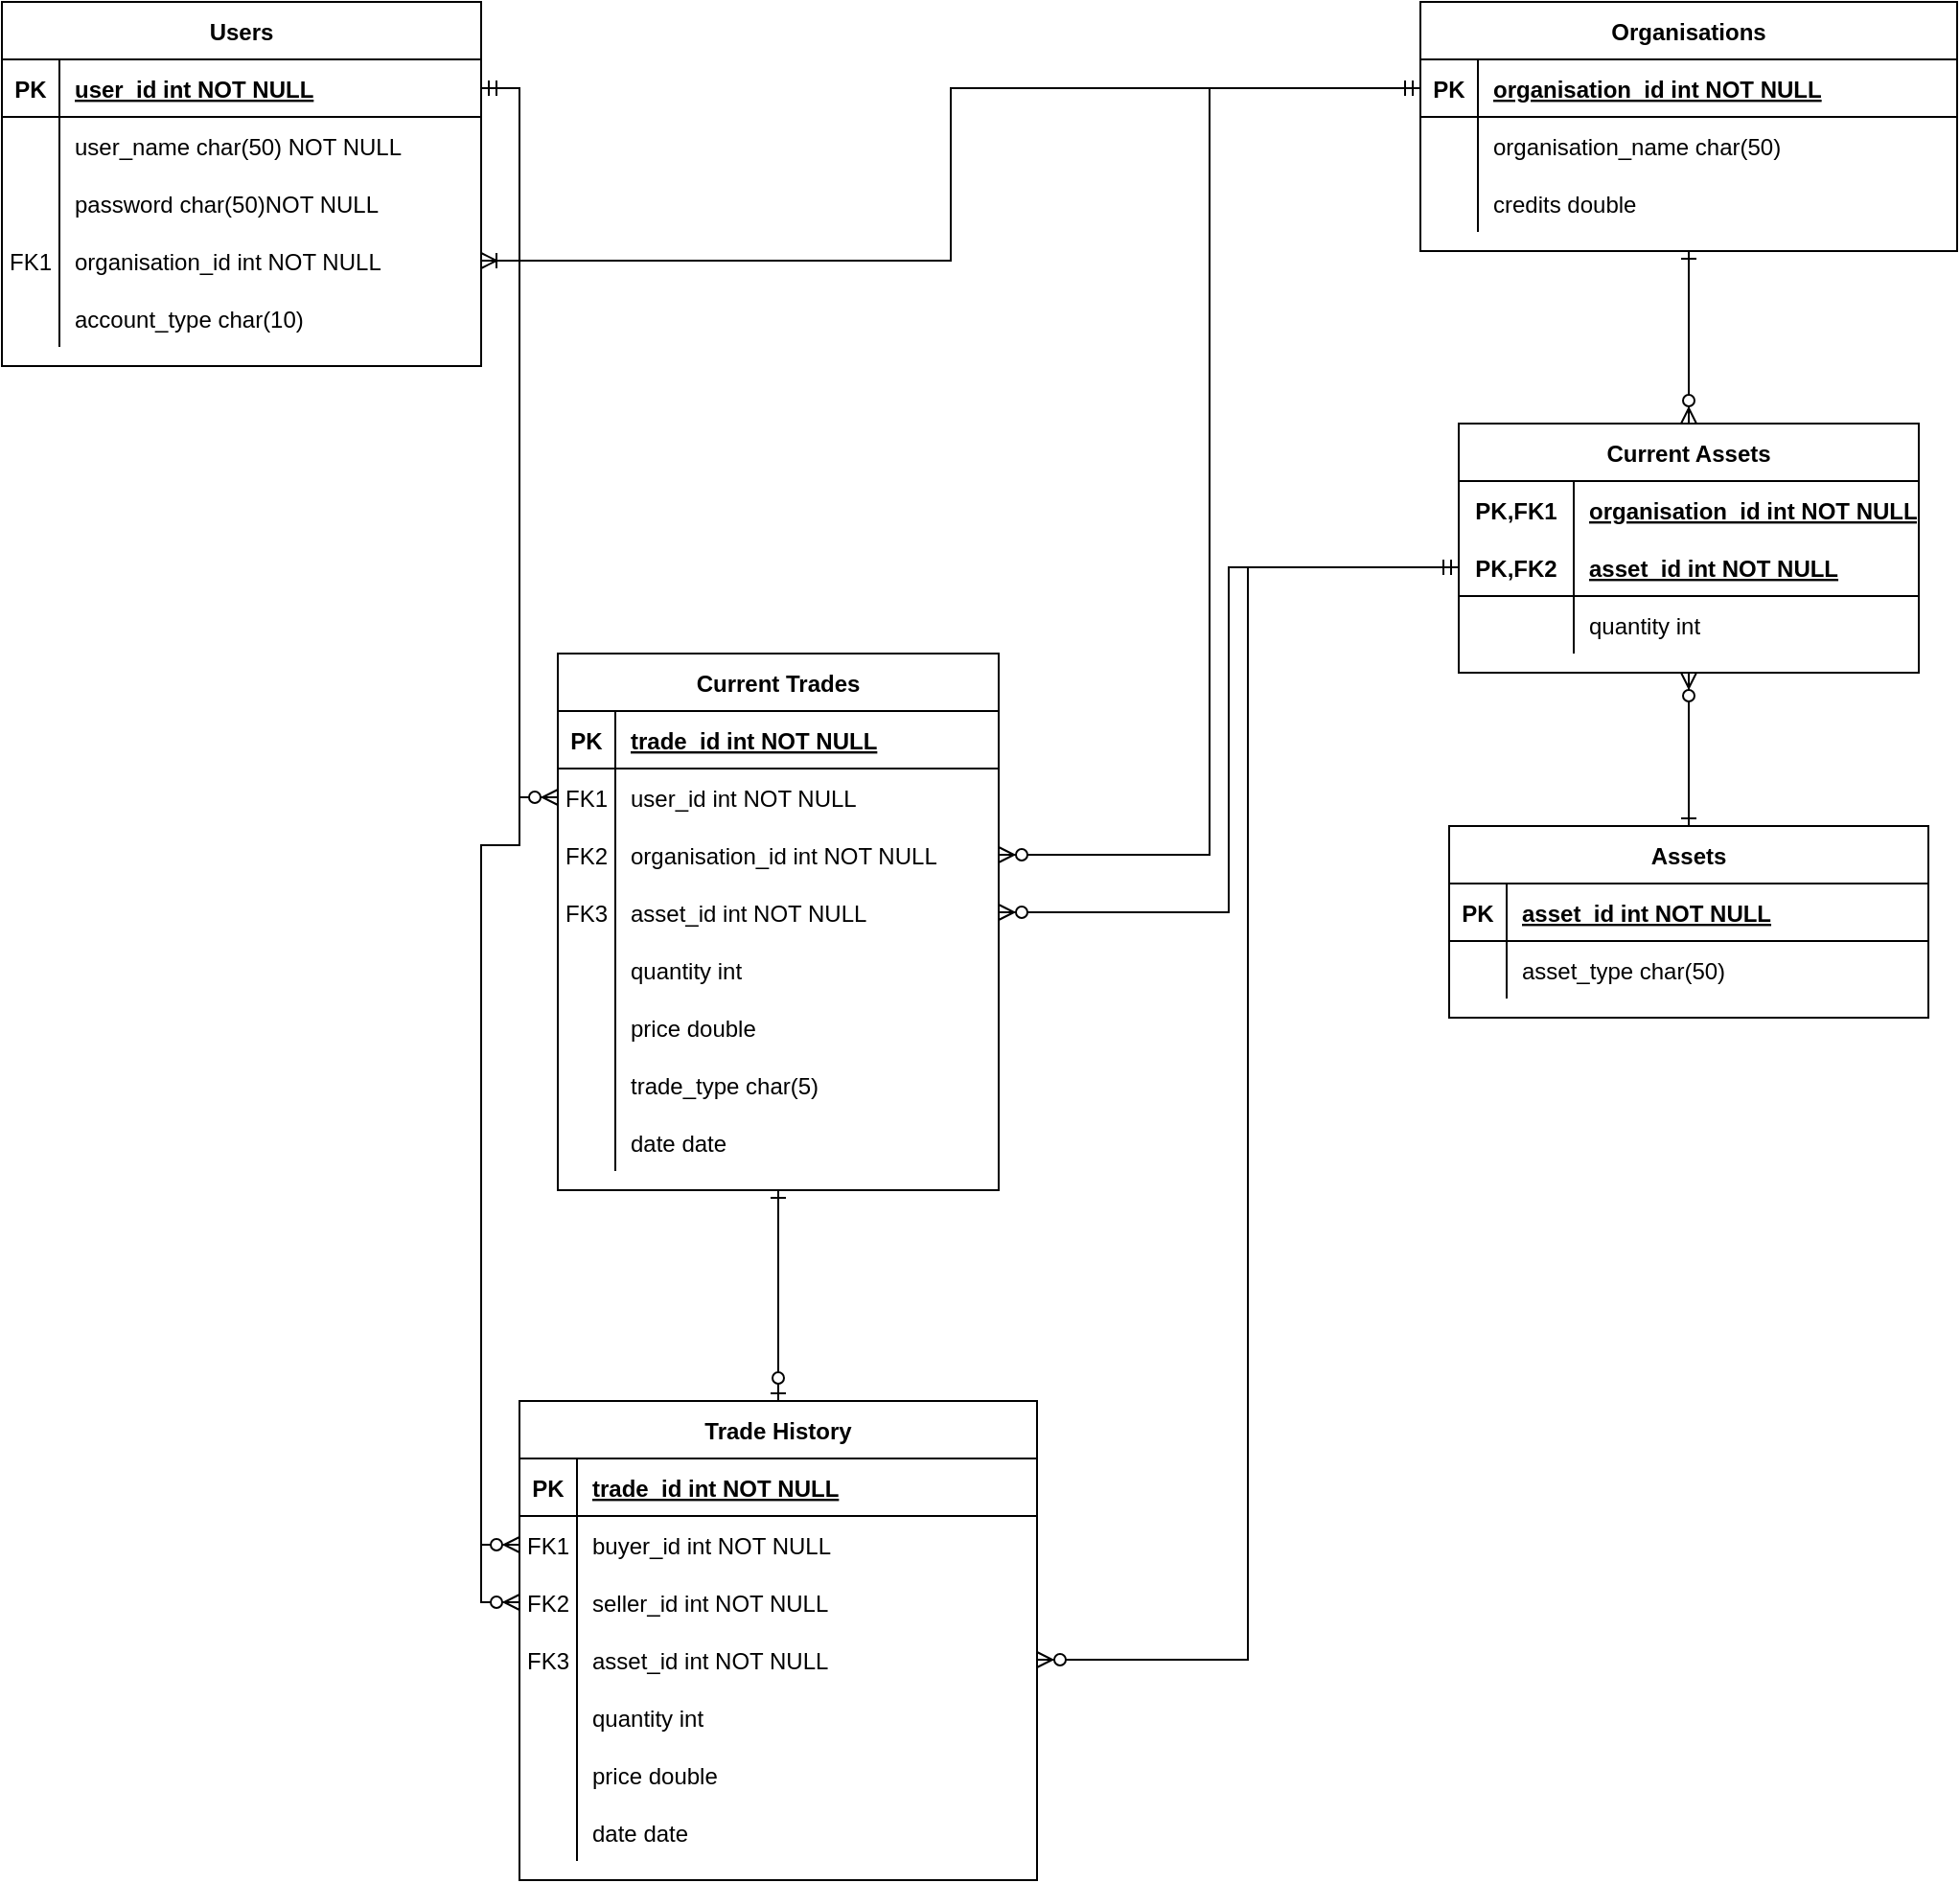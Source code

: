 <mxfile version="14.5.10" type="github">
  <diagram id="R2lEEEUBdFMjLlhIrx00" name="Page-1">
    <mxGraphModel dx="1422" dy="791" grid="1" gridSize="10" guides="1" tooltips="1" connect="1" arrows="1" fold="1" page="1" pageScale="1" pageWidth="850" pageHeight="1100" math="0" shadow="0" extFonts="Permanent Marker^https://fonts.googleapis.com/css?family=Permanent+Marker">
      <root>
        <mxCell id="0" />
        <mxCell id="1" parent="0" />
        <mxCell id="C-vyLk0tnHw3VtMMgP7b-1" value="" style="edgeStyle=orthogonalEdgeStyle;endArrow=ERmandOne;startArrow=ERoneToMany;endFill=0;startFill=0;rounded=0;entryX=0;entryY=0.5;entryDx=0;entryDy=0;" parent="1" source="JpZiGnrSwx7IomFBTx23-129" target="C-vyLk0tnHw3VtMMgP7b-3" edge="1">
          <mxGeometry width="100" height="100" relative="1" as="geometry">
            <mxPoint x="340" y="720" as="sourcePoint" />
            <mxPoint x="440" y="620" as="targetPoint" />
          </mxGeometry>
        </mxCell>
        <mxCell id="JpZiGnrSwx7IomFBTx23-172" style="edgeStyle=orthogonalEdgeStyle;rounded=0;orthogonalLoop=1;jettySize=auto;html=1;entryX=0.5;entryY=0;entryDx=0;entryDy=0;startArrow=ERone;startFill=0;endArrow=ERzeroToMany;endFill=1;" parent="1" source="C-vyLk0tnHw3VtMMgP7b-2" target="JpZiGnrSwx7IomFBTx23-157" edge="1">
          <mxGeometry relative="1" as="geometry" />
        </mxCell>
        <mxCell id="C-vyLk0tnHw3VtMMgP7b-2" value="Organisations" style="shape=table;startSize=30;container=1;collapsible=1;childLayout=tableLayout;fixedRows=1;rowLines=0;fontStyle=1;align=center;resizeLast=1;" parent="1" vertex="1">
          <mxGeometry x="780" y="40" width="280" height="130" as="geometry" />
        </mxCell>
        <mxCell id="C-vyLk0tnHw3VtMMgP7b-3" value="" style="shape=partialRectangle;collapsible=0;dropTarget=0;pointerEvents=0;fillColor=none;points=[[0,0.5],[1,0.5]];portConstraint=eastwest;top=0;left=0;right=0;bottom=1;" parent="C-vyLk0tnHw3VtMMgP7b-2" vertex="1">
          <mxGeometry y="30" width="280" height="30" as="geometry" />
        </mxCell>
        <mxCell id="C-vyLk0tnHw3VtMMgP7b-4" value="PK" style="shape=partialRectangle;overflow=hidden;connectable=0;fillColor=none;top=0;left=0;bottom=0;right=0;fontStyle=1;" parent="C-vyLk0tnHw3VtMMgP7b-3" vertex="1">
          <mxGeometry width="30" height="30" as="geometry" />
        </mxCell>
        <mxCell id="C-vyLk0tnHw3VtMMgP7b-5" value="organisation_id int NOT NULL " style="shape=partialRectangle;overflow=hidden;connectable=0;fillColor=none;top=0;left=0;bottom=0;right=0;align=left;spacingLeft=6;fontStyle=5;" parent="C-vyLk0tnHw3VtMMgP7b-3" vertex="1">
          <mxGeometry x="30" width="250" height="30" as="geometry" />
        </mxCell>
        <mxCell id="C-vyLk0tnHw3VtMMgP7b-9" value="" style="shape=partialRectangle;collapsible=0;dropTarget=0;pointerEvents=0;fillColor=none;points=[[0,0.5],[1,0.5]];portConstraint=eastwest;top=0;left=0;right=0;bottom=0;" parent="C-vyLk0tnHw3VtMMgP7b-2" vertex="1">
          <mxGeometry y="60" width="280" height="30" as="geometry" />
        </mxCell>
        <mxCell id="C-vyLk0tnHw3VtMMgP7b-10" value="" style="shape=partialRectangle;overflow=hidden;connectable=0;fillColor=none;top=0;left=0;bottom=0;right=0;" parent="C-vyLk0tnHw3VtMMgP7b-9" vertex="1">
          <mxGeometry width="30" height="30" as="geometry" />
        </mxCell>
        <mxCell id="C-vyLk0tnHw3VtMMgP7b-11" value="organisation_name char(50) " style="shape=partialRectangle;overflow=hidden;connectable=0;fillColor=none;top=0;left=0;bottom=0;right=0;align=left;spacingLeft=6;" parent="C-vyLk0tnHw3VtMMgP7b-9" vertex="1">
          <mxGeometry x="30" width="250" height="30" as="geometry" />
        </mxCell>
        <mxCell id="JpZiGnrSwx7IomFBTx23-112" style="shape=partialRectangle;collapsible=0;dropTarget=0;pointerEvents=0;fillColor=none;points=[[0,0.5],[1,0.5]];portConstraint=eastwest;top=0;left=0;right=0;bottom=0;" parent="C-vyLk0tnHw3VtMMgP7b-2" vertex="1">
          <mxGeometry y="90" width="280" height="30" as="geometry" />
        </mxCell>
        <mxCell id="JpZiGnrSwx7IomFBTx23-113" style="shape=partialRectangle;overflow=hidden;connectable=0;fillColor=none;top=0;left=0;bottom=0;right=0;" parent="JpZiGnrSwx7IomFBTx23-112" vertex="1">
          <mxGeometry width="30" height="30" as="geometry" />
        </mxCell>
        <mxCell id="JpZiGnrSwx7IomFBTx23-114" value="credits double " style="shape=partialRectangle;overflow=hidden;connectable=0;fillColor=none;top=0;left=0;bottom=0;right=0;align=left;spacingLeft=6;" parent="JpZiGnrSwx7IomFBTx23-112" vertex="1">
          <mxGeometry x="30" width="250" height="30" as="geometry" />
        </mxCell>
        <mxCell id="JpZiGnrSwx7IomFBTx23-171" style="edgeStyle=orthogonalEdgeStyle;rounded=0;orthogonalLoop=1;jettySize=auto;html=1;entryX=0.5;entryY=1;entryDx=0;entryDy=0;startArrow=ERone;startFill=0;endArrow=ERzeroToMany;endFill=1;" parent="1" source="C-vyLk0tnHw3VtMMgP7b-13" target="JpZiGnrSwx7IomFBTx23-157" edge="1">
          <mxGeometry relative="1" as="geometry" />
        </mxCell>
        <mxCell id="C-vyLk0tnHw3VtMMgP7b-13" value="Assets" style="shape=table;startSize=30;container=1;collapsible=1;childLayout=tableLayout;fixedRows=1;rowLines=0;fontStyle=1;align=center;resizeLast=1;" parent="1" vertex="1">
          <mxGeometry x="795" y="470" width="250" height="100" as="geometry" />
        </mxCell>
        <mxCell id="C-vyLk0tnHw3VtMMgP7b-14" value="" style="shape=partialRectangle;collapsible=0;dropTarget=0;pointerEvents=0;fillColor=none;points=[[0,0.5],[1,0.5]];portConstraint=eastwest;top=0;left=0;right=0;bottom=1;" parent="C-vyLk0tnHw3VtMMgP7b-13" vertex="1">
          <mxGeometry y="30" width="250" height="30" as="geometry" />
        </mxCell>
        <mxCell id="C-vyLk0tnHw3VtMMgP7b-15" value="PK" style="shape=partialRectangle;overflow=hidden;connectable=0;fillColor=none;top=0;left=0;bottom=0;right=0;fontStyle=1;" parent="C-vyLk0tnHw3VtMMgP7b-14" vertex="1">
          <mxGeometry width="30" height="30" as="geometry" />
        </mxCell>
        <mxCell id="C-vyLk0tnHw3VtMMgP7b-16" value="asset_id int NOT NULL " style="shape=partialRectangle;overflow=hidden;connectable=0;fillColor=none;top=0;left=0;bottom=0;right=0;align=left;spacingLeft=6;fontStyle=5;" parent="C-vyLk0tnHw3VtMMgP7b-14" vertex="1">
          <mxGeometry x="30" width="220" height="30" as="geometry" />
        </mxCell>
        <mxCell id="C-vyLk0tnHw3VtMMgP7b-17" value="" style="shape=partialRectangle;collapsible=0;dropTarget=0;pointerEvents=0;fillColor=none;points=[[0,0.5],[1,0.5]];portConstraint=eastwest;top=0;left=0;right=0;bottom=0;" parent="C-vyLk0tnHw3VtMMgP7b-13" vertex="1">
          <mxGeometry y="60" width="250" height="30" as="geometry" />
        </mxCell>
        <mxCell id="C-vyLk0tnHw3VtMMgP7b-18" value="" style="shape=partialRectangle;overflow=hidden;connectable=0;fillColor=none;top=0;left=0;bottom=0;right=0;" parent="C-vyLk0tnHw3VtMMgP7b-17" vertex="1">
          <mxGeometry width="30" height="30" as="geometry" />
        </mxCell>
        <mxCell id="C-vyLk0tnHw3VtMMgP7b-19" value="asset_type char(50) " style="shape=partialRectangle;overflow=hidden;connectable=0;fillColor=none;top=0;left=0;bottom=0;right=0;align=left;spacingLeft=6;" parent="C-vyLk0tnHw3VtMMgP7b-17" vertex="1">
          <mxGeometry x="30" width="220" height="30" as="geometry" />
        </mxCell>
        <mxCell id="C-vyLk0tnHw3VtMMgP7b-23" value="Users" style="shape=table;startSize=30;container=1;collapsible=1;childLayout=tableLayout;fixedRows=1;rowLines=0;fontStyle=1;align=center;resizeLast=1;" parent="1" vertex="1">
          <mxGeometry x="40" y="40" width="250" height="190" as="geometry" />
        </mxCell>
        <mxCell id="C-vyLk0tnHw3VtMMgP7b-24" value="" style="shape=partialRectangle;collapsible=0;dropTarget=0;pointerEvents=0;fillColor=none;points=[[0,0.5],[1,0.5]];portConstraint=eastwest;top=0;left=0;right=0;bottom=1;" parent="C-vyLk0tnHw3VtMMgP7b-23" vertex="1">
          <mxGeometry y="30" width="250" height="30" as="geometry" />
        </mxCell>
        <mxCell id="C-vyLk0tnHw3VtMMgP7b-25" value="PK" style="shape=partialRectangle;overflow=hidden;connectable=0;fillColor=none;top=0;left=0;bottom=0;right=0;fontStyle=1;" parent="C-vyLk0tnHw3VtMMgP7b-24" vertex="1">
          <mxGeometry width="30" height="30" as="geometry" />
        </mxCell>
        <mxCell id="C-vyLk0tnHw3VtMMgP7b-26" value="user_id int NOT NULL " style="shape=partialRectangle;overflow=hidden;connectable=0;fillColor=none;top=0;left=0;bottom=0;right=0;align=left;spacingLeft=6;fontStyle=5;" parent="C-vyLk0tnHw3VtMMgP7b-24" vertex="1">
          <mxGeometry x="30" width="220" height="30" as="geometry" />
        </mxCell>
        <mxCell id="C-vyLk0tnHw3VtMMgP7b-27" value="" style="shape=partialRectangle;collapsible=0;dropTarget=0;pointerEvents=0;fillColor=none;points=[[0,0.5],[1,0.5]];portConstraint=eastwest;top=0;left=0;right=0;bottom=0;" parent="C-vyLk0tnHw3VtMMgP7b-23" vertex="1">
          <mxGeometry y="60" width="250" height="30" as="geometry" />
        </mxCell>
        <mxCell id="C-vyLk0tnHw3VtMMgP7b-28" value="" style="shape=partialRectangle;overflow=hidden;connectable=0;fillColor=none;top=0;left=0;bottom=0;right=0;" parent="C-vyLk0tnHw3VtMMgP7b-27" vertex="1">
          <mxGeometry width="30" height="30" as="geometry" />
        </mxCell>
        <mxCell id="C-vyLk0tnHw3VtMMgP7b-29" value="user_name char(50) NOT NULL" style="shape=partialRectangle;overflow=hidden;connectable=0;fillColor=none;top=0;left=0;bottom=0;right=0;align=left;spacingLeft=6;" parent="C-vyLk0tnHw3VtMMgP7b-27" vertex="1">
          <mxGeometry x="30" width="220" height="30" as="geometry" />
        </mxCell>
        <mxCell id="JpZiGnrSwx7IomFBTx23-21" style="shape=partialRectangle;collapsible=0;dropTarget=0;pointerEvents=0;fillColor=none;points=[[0,0.5],[1,0.5]];portConstraint=eastwest;top=0;left=0;right=0;bottom=0;" parent="C-vyLk0tnHw3VtMMgP7b-23" vertex="1">
          <mxGeometry y="90" width="250" height="30" as="geometry" />
        </mxCell>
        <mxCell id="JpZiGnrSwx7IomFBTx23-22" style="shape=partialRectangle;overflow=hidden;connectable=0;fillColor=none;top=0;left=0;bottom=0;right=0;" parent="JpZiGnrSwx7IomFBTx23-21" vertex="1">
          <mxGeometry width="30" height="30" as="geometry" />
        </mxCell>
        <mxCell id="JpZiGnrSwx7IomFBTx23-23" value="password char(50)NOT NULL" style="shape=partialRectangle;overflow=hidden;connectable=0;fillColor=none;top=0;left=0;bottom=0;right=0;align=left;spacingLeft=6;" parent="JpZiGnrSwx7IomFBTx23-21" vertex="1">
          <mxGeometry x="30" width="220" height="30" as="geometry" />
        </mxCell>
        <mxCell id="JpZiGnrSwx7IomFBTx23-129" style="shape=partialRectangle;collapsible=0;dropTarget=0;pointerEvents=0;fillColor=none;points=[[0,0.5],[1,0.5]];portConstraint=eastwest;top=0;left=0;right=0;bottom=0;" parent="C-vyLk0tnHw3VtMMgP7b-23" vertex="1">
          <mxGeometry y="120" width="250" height="30" as="geometry" />
        </mxCell>
        <mxCell id="JpZiGnrSwx7IomFBTx23-130" value="FK1" style="shape=partialRectangle;overflow=hidden;connectable=0;fillColor=none;top=0;left=0;bottom=0;right=0;" parent="JpZiGnrSwx7IomFBTx23-129" vertex="1">
          <mxGeometry width="30" height="30" as="geometry" />
        </mxCell>
        <mxCell id="JpZiGnrSwx7IomFBTx23-131" value="organisation_id int NOT NULL" style="shape=partialRectangle;overflow=hidden;connectable=0;fillColor=none;top=0;left=0;bottom=0;right=0;align=left;spacingLeft=6;" parent="JpZiGnrSwx7IomFBTx23-129" vertex="1">
          <mxGeometry x="30" width="220" height="30" as="geometry" />
        </mxCell>
        <mxCell id="JpZiGnrSwx7IomFBTx23-132" style="shape=partialRectangle;collapsible=0;dropTarget=0;pointerEvents=0;fillColor=none;points=[[0,0.5],[1,0.5]];portConstraint=eastwest;top=0;left=0;right=0;bottom=0;" parent="C-vyLk0tnHw3VtMMgP7b-23" vertex="1">
          <mxGeometry y="150" width="250" height="30" as="geometry" />
        </mxCell>
        <mxCell id="JpZiGnrSwx7IomFBTx23-133" style="shape=partialRectangle;overflow=hidden;connectable=0;fillColor=none;top=0;left=0;bottom=0;right=0;" parent="JpZiGnrSwx7IomFBTx23-132" vertex="1">
          <mxGeometry width="30" height="30" as="geometry" />
        </mxCell>
        <mxCell id="JpZiGnrSwx7IomFBTx23-134" value="account_type char(10)" style="shape=partialRectangle;overflow=hidden;connectable=0;fillColor=none;top=0;left=0;bottom=0;right=0;align=left;spacingLeft=6;" parent="JpZiGnrSwx7IomFBTx23-132" vertex="1">
          <mxGeometry x="30" width="220" height="30" as="geometry" />
        </mxCell>
        <mxCell id="JpZiGnrSwx7IomFBTx23-59" style="edgeStyle=orthogonalEdgeStyle;rounded=0;orthogonalLoop=1;jettySize=auto;html=1;entryX=0;entryY=0.5;entryDx=0;entryDy=0;startArrow=ERzeroToMany;startFill=1;endArrow=ERmandOne;endFill=0;exitX=1;exitY=0.5;exitDx=0;exitDy=0;" parent="1" source="JpZiGnrSwx7IomFBTx23-84" target="JpZiGnrSwx7IomFBTx23-161" edge="1">
          <mxGeometry relative="1" as="geometry">
            <mxPoint x="530" y="365" as="sourcePoint" />
          </mxGeometry>
        </mxCell>
        <mxCell id="JpZiGnrSwx7IomFBTx23-60" style="rounded=0;orthogonalLoop=1;jettySize=auto;html=1;entryX=0;entryY=0.5;entryDx=0;entryDy=0;startArrow=ERmandOne;startFill=0;endArrow=ERzeroToMany;endFill=1;edgeStyle=orthogonalEdgeStyle;" parent="1" source="C-vyLk0tnHw3VtMMgP7b-24" target="JpZiGnrSwx7IomFBTx23-78" edge="1">
          <mxGeometry relative="1" as="geometry">
            <mxPoint x="330" y="335" as="targetPoint" />
          </mxGeometry>
        </mxCell>
        <mxCell id="ZdRfNjhgf1eibWSxZPTc-2" style="edgeStyle=orthogonalEdgeStyle;rounded=0;orthogonalLoop=1;jettySize=auto;html=1;entryX=0.5;entryY=0;entryDx=0;entryDy=0;endArrow=ERzeroToOne;endFill=1;startArrow=ERone;startFill=0;" edge="1" parent="1" source="JpZiGnrSwx7IomFBTx23-74" target="JpZiGnrSwx7IomFBTx23-89">
          <mxGeometry relative="1" as="geometry" />
        </mxCell>
        <mxCell id="JpZiGnrSwx7IomFBTx23-74" value="Current Trades" style="shape=table;startSize=30;container=1;collapsible=1;childLayout=tableLayout;fixedRows=1;rowLines=0;fontStyle=1;align=center;resizeLast=1;" parent="1" vertex="1">
          <mxGeometry x="330" y="380" width="230" height="280" as="geometry" />
        </mxCell>
        <mxCell id="JpZiGnrSwx7IomFBTx23-75" value="" style="shape=partialRectangle;collapsible=0;dropTarget=0;pointerEvents=0;fillColor=none;top=0;left=0;bottom=1;right=0;points=[[0,0.5],[1,0.5]];portConstraint=eastwest;" parent="JpZiGnrSwx7IomFBTx23-74" vertex="1">
          <mxGeometry y="30" width="230" height="30" as="geometry" />
        </mxCell>
        <mxCell id="JpZiGnrSwx7IomFBTx23-76" value="PK" style="shape=partialRectangle;connectable=0;fillColor=none;top=0;left=0;bottom=0;right=0;fontStyle=1;overflow=hidden;" parent="JpZiGnrSwx7IomFBTx23-75" vertex="1">
          <mxGeometry width="30" height="30" as="geometry" />
        </mxCell>
        <mxCell id="JpZiGnrSwx7IomFBTx23-77" value="trade_id int NOT NULL" style="shape=partialRectangle;connectable=0;fillColor=none;top=0;left=0;bottom=0;right=0;align=left;spacingLeft=6;fontStyle=5;overflow=hidden;" parent="JpZiGnrSwx7IomFBTx23-75" vertex="1">
          <mxGeometry x="30" width="200" height="30" as="geometry" />
        </mxCell>
        <mxCell id="JpZiGnrSwx7IomFBTx23-78" value="" style="shape=partialRectangle;collapsible=0;dropTarget=0;pointerEvents=0;fillColor=none;top=0;left=0;bottom=0;right=0;points=[[0,0.5],[1,0.5]];portConstraint=eastwest;" parent="JpZiGnrSwx7IomFBTx23-74" vertex="1">
          <mxGeometry y="60" width="230" height="30" as="geometry" />
        </mxCell>
        <mxCell id="JpZiGnrSwx7IomFBTx23-79" value="FK1" style="shape=partialRectangle;connectable=0;fillColor=none;top=0;left=0;bottom=0;right=0;editable=1;overflow=hidden;" parent="JpZiGnrSwx7IomFBTx23-78" vertex="1">
          <mxGeometry width="30" height="30" as="geometry" />
        </mxCell>
        <mxCell id="JpZiGnrSwx7IomFBTx23-80" value="user_id int NOT NULL" style="shape=partialRectangle;connectable=0;fillColor=none;top=0;left=0;bottom=0;right=0;align=left;spacingLeft=6;overflow=hidden;" parent="JpZiGnrSwx7IomFBTx23-78" vertex="1">
          <mxGeometry x="30" width="200" height="30" as="geometry" />
        </mxCell>
        <mxCell id="JpZiGnrSwx7IomFBTx23-81" value="" style="shape=partialRectangle;collapsible=0;dropTarget=0;pointerEvents=0;fillColor=none;top=0;left=0;bottom=0;right=0;points=[[0,0.5],[1,0.5]];portConstraint=eastwest;" parent="JpZiGnrSwx7IomFBTx23-74" vertex="1">
          <mxGeometry y="90" width="230" height="30" as="geometry" />
        </mxCell>
        <mxCell id="JpZiGnrSwx7IomFBTx23-82" value="FK2" style="shape=partialRectangle;connectable=0;fillColor=none;top=0;left=0;bottom=0;right=0;editable=1;overflow=hidden;" parent="JpZiGnrSwx7IomFBTx23-81" vertex="1">
          <mxGeometry width="30" height="30" as="geometry" />
        </mxCell>
        <mxCell id="JpZiGnrSwx7IomFBTx23-83" value="organisation_id int NOT NULL" style="shape=partialRectangle;connectable=0;fillColor=none;top=0;left=0;bottom=0;right=0;align=left;spacingLeft=6;overflow=hidden;" parent="JpZiGnrSwx7IomFBTx23-81" vertex="1">
          <mxGeometry x="30" width="200" height="30" as="geometry" />
        </mxCell>
        <mxCell id="JpZiGnrSwx7IomFBTx23-84" value="" style="shape=partialRectangle;collapsible=0;dropTarget=0;pointerEvents=0;fillColor=none;top=0;left=0;bottom=0;right=0;points=[[0,0.5],[1,0.5]];portConstraint=eastwest;" parent="JpZiGnrSwx7IomFBTx23-74" vertex="1">
          <mxGeometry y="120" width="230" height="30" as="geometry" />
        </mxCell>
        <mxCell id="JpZiGnrSwx7IomFBTx23-85" value="FK3" style="shape=partialRectangle;connectable=0;fillColor=none;top=0;left=0;bottom=0;right=0;editable=1;overflow=hidden;" parent="JpZiGnrSwx7IomFBTx23-84" vertex="1">
          <mxGeometry width="30" height="30" as="geometry" />
        </mxCell>
        <mxCell id="JpZiGnrSwx7IomFBTx23-86" value="asset_id int NOT NULL" style="shape=partialRectangle;connectable=0;fillColor=none;top=0;left=0;bottom=0;right=0;align=left;spacingLeft=6;overflow=hidden;" parent="JpZiGnrSwx7IomFBTx23-84" vertex="1">
          <mxGeometry x="30" width="200" height="30" as="geometry" />
        </mxCell>
        <mxCell id="JpZiGnrSwx7IomFBTx23-123" style="shape=partialRectangle;collapsible=0;dropTarget=0;pointerEvents=0;fillColor=none;top=0;left=0;bottom=0;right=0;points=[[0,0.5],[1,0.5]];portConstraint=eastwest;" parent="JpZiGnrSwx7IomFBTx23-74" vertex="1">
          <mxGeometry y="150" width="230" height="30" as="geometry" />
        </mxCell>
        <mxCell id="JpZiGnrSwx7IomFBTx23-124" style="shape=partialRectangle;connectable=0;fillColor=none;top=0;left=0;bottom=0;right=0;editable=1;overflow=hidden;" parent="JpZiGnrSwx7IomFBTx23-123" vertex="1">
          <mxGeometry width="30" height="30" as="geometry" />
        </mxCell>
        <mxCell id="JpZiGnrSwx7IomFBTx23-125" value="quantity int " style="shape=partialRectangle;connectable=0;fillColor=none;top=0;left=0;bottom=0;right=0;align=left;spacingLeft=6;overflow=hidden;" parent="JpZiGnrSwx7IomFBTx23-123" vertex="1">
          <mxGeometry x="30" width="200" height="30" as="geometry" />
        </mxCell>
        <mxCell id="JpZiGnrSwx7IomFBTx23-126" style="shape=partialRectangle;collapsible=0;dropTarget=0;pointerEvents=0;fillColor=none;top=0;left=0;bottom=0;right=0;points=[[0,0.5],[1,0.5]];portConstraint=eastwest;" parent="JpZiGnrSwx7IomFBTx23-74" vertex="1">
          <mxGeometry y="180" width="230" height="30" as="geometry" />
        </mxCell>
        <mxCell id="JpZiGnrSwx7IomFBTx23-127" style="shape=partialRectangle;connectable=0;fillColor=none;top=0;left=0;bottom=0;right=0;editable=1;overflow=hidden;" parent="JpZiGnrSwx7IomFBTx23-126" vertex="1">
          <mxGeometry width="30" height="30" as="geometry" />
        </mxCell>
        <mxCell id="JpZiGnrSwx7IomFBTx23-128" value="price double " style="shape=partialRectangle;connectable=0;fillColor=none;top=0;left=0;bottom=0;right=0;align=left;spacingLeft=6;overflow=hidden;" parent="JpZiGnrSwx7IomFBTx23-126" vertex="1">
          <mxGeometry x="30" width="200" height="30" as="geometry" />
        </mxCell>
        <mxCell id="JpZiGnrSwx7IomFBTx23-141" style="shape=partialRectangle;collapsible=0;dropTarget=0;pointerEvents=0;fillColor=none;top=0;left=0;bottom=0;right=0;points=[[0,0.5],[1,0.5]];portConstraint=eastwest;" parent="JpZiGnrSwx7IomFBTx23-74" vertex="1">
          <mxGeometry y="210" width="230" height="30" as="geometry" />
        </mxCell>
        <mxCell id="JpZiGnrSwx7IomFBTx23-142" style="shape=partialRectangle;connectable=0;fillColor=none;top=0;left=0;bottom=0;right=0;editable=1;overflow=hidden;" parent="JpZiGnrSwx7IomFBTx23-141" vertex="1">
          <mxGeometry width="30" height="30" as="geometry" />
        </mxCell>
        <mxCell id="JpZiGnrSwx7IomFBTx23-143" value="trade_type char(5)" style="shape=partialRectangle;connectable=0;fillColor=none;top=0;left=0;bottom=0;right=0;align=left;spacingLeft=6;overflow=hidden;" parent="JpZiGnrSwx7IomFBTx23-141" vertex="1">
          <mxGeometry x="30" width="200" height="30" as="geometry" />
        </mxCell>
        <mxCell id="JpZiGnrSwx7IomFBTx23-138" style="shape=partialRectangle;collapsible=0;dropTarget=0;pointerEvents=0;fillColor=none;top=0;left=0;bottom=0;right=0;points=[[0,0.5],[1,0.5]];portConstraint=eastwest;" parent="JpZiGnrSwx7IomFBTx23-74" vertex="1">
          <mxGeometry y="240" width="230" height="30" as="geometry" />
        </mxCell>
        <mxCell id="JpZiGnrSwx7IomFBTx23-139" style="shape=partialRectangle;connectable=0;fillColor=none;top=0;left=0;bottom=0;right=0;editable=1;overflow=hidden;" parent="JpZiGnrSwx7IomFBTx23-138" vertex="1">
          <mxGeometry width="30" height="30" as="geometry" />
        </mxCell>
        <mxCell id="JpZiGnrSwx7IomFBTx23-140" value="date date" style="shape=partialRectangle;connectable=0;fillColor=none;top=0;left=0;bottom=0;right=0;align=left;spacingLeft=6;overflow=hidden;" parent="JpZiGnrSwx7IomFBTx23-138" vertex="1">
          <mxGeometry x="30" width="200" height="30" as="geometry" />
        </mxCell>
        <mxCell id="JpZiGnrSwx7IomFBTx23-87" style="edgeStyle=orthogonalEdgeStyle;rounded=0;orthogonalLoop=1;jettySize=auto;html=1;entryX=1;entryY=0.5;entryDx=0;entryDy=0;startArrow=ERmandOne;startFill=0;endArrow=ERzeroToMany;endFill=1;" parent="1" source="C-vyLk0tnHw3VtMMgP7b-3" target="JpZiGnrSwx7IomFBTx23-81" edge="1">
          <mxGeometry relative="1" as="geometry" />
        </mxCell>
        <mxCell id="JpZiGnrSwx7IomFBTx23-89" value="Trade History" style="shape=table;startSize=30;container=1;collapsible=1;childLayout=tableLayout;fixedRows=1;rowLines=0;fontStyle=1;align=center;resizeLast=1;" parent="1" vertex="1">
          <mxGeometry x="310" y="770" width="270" height="250" as="geometry" />
        </mxCell>
        <mxCell id="JpZiGnrSwx7IomFBTx23-90" value="" style="shape=partialRectangle;collapsible=0;dropTarget=0;pointerEvents=0;fillColor=none;top=0;left=0;bottom=1;right=0;points=[[0,0.5],[1,0.5]];portConstraint=eastwest;" parent="JpZiGnrSwx7IomFBTx23-89" vertex="1">
          <mxGeometry y="30" width="270" height="30" as="geometry" />
        </mxCell>
        <mxCell id="JpZiGnrSwx7IomFBTx23-91" value="PK" style="shape=partialRectangle;connectable=0;fillColor=none;top=0;left=0;bottom=0;right=0;fontStyle=1;overflow=hidden;" parent="JpZiGnrSwx7IomFBTx23-90" vertex="1">
          <mxGeometry width="30" height="30" as="geometry" />
        </mxCell>
        <mxCell id="JpZiGnrSwx7IomFBTx23-92" value="trade_id int NOT NULL" style="shape=partialRectangle;connectable=0;fillColor=none;top=0;left=0;bottom=0;right=0;align=left;spacingLeft=6;fontStyle=5;overflow=hidden;" parent="JpZiGnrSwx7IomFBTx23-90" vertex="1">
          <mxGeometry x="30" width="240" height="30" as="geometry" />
        </mxCell>
        <mxCell id="JpZiGnrSwx7IomFBTx23-93" value="" style="shape=partialRectangle;collapsible=0;dropTarget=0;pointerEvents=0;fillColor=none;top=0;left=0;bottom=0;right=0;points=[[0,0.5],[1,0.5]];portConstraint=eastwest;" parent="JpZiGnrSwx7IomFBTx23-89" vertex="1">
          <mxGeometry y="60" width="270" height="30" as="geometry" />
        </mxCell>
        <mxCell id="JpZiGnrSwx7IomFBTx23-94" value="FK1" style="shape=partialRectangle;connectable=0;fillColor=none;top=0;left=0;bottom=0;right=0;editable=1;overflow=hidden;" parent="JpZiGnrSwx7IomFBTx23-93" vertex="1">
          <mxGeometry width="30" height="30" as="geometry" />
        </mxCell>
        <mxCell id="JpZiGnrSwx7IomFBTx23-95" value="buyer_id int NOT NULL" style="shape=partialRectangle;connectable=0;fillColor=none;top=0;left=0;bottom=0;right=0;align=left;spacingLeft=6;overflow=hidden;" parent="JpZiGnrSwx7IomFBTx23-93" vertex="1">
          <mxGeometry x="30" width="240" height="30" as="geometry" />
        </mxCell>
        <mxCell id="JpZiGnrSwx7IomFBTx23-96" value="" style="shape=partialRectangle;collapsible=0;dropTarget=0;pointerEvents=0;fillColor=none;top=0;left=0;bottom=0;right=0;points=[[0,0.5],[1,0.5]];portConstraint=eastwest;" parent="JpZiGnrSwx7IomFBTx23-89" vertex="1">
          <mxGeometry y="90" width="270" height="30" as="geometry" />
        </mxCell>
        <mxCell id="JpZiGnrSwx7IomFBTx23-97" value="FK2" style="shape=partialRectangle;connectable=0;fillColor=none;top=0;left=0;bottom=0;right=0;editable=1;overflow=hidden;" parent="JpZiGnrSwx7IomFBTx23-96" vertex="1">
          <mxGeometry width="30" height="30" as="geometry" />
        </mxCell>
        <mxCell id="JpZiGnrSwx7IomFBTx23-98" value="seller_id int NOT NULL" style="shape=partialRectangle;connectable=0;fillColor=none;top=0;left=0;bottom=0;right=0;align=left;spacingLeft=6;overflow=hidden;" parent="JpZiGnrSwx7IomFBTx23-96" vertex="1">
          <mxGeometry x="30" width="240" height="30" as="geometry" />
        </mxCell>
        <mxCell id="JpZiGnrSwx7IomFBTx23-182" style="shape=partialRectangle;collapsible=0;dropTarget=0;pointerEvents=0;fillColor=none;top=0;left=0;bottom=0;right=0;points=[[0,0.5],[1,0.5]];portConstraint=eastwest;" parent="JpZiGnrSwx7IomFBTx23-89" vertex="1">
          <mxGeometry y="120" width="270" height="30" as="geometry" />
        </mxCell>
        <mxCell id="JpZiGnrSwx7IomFBTx23-183" value="FK3" style="shape=partialRectangle;connectable=0;fillColor=none;top=0;left=0;bottom=0;right=0;editable=1;overflow=hidden;" parent="JpZiGnrSwx7IomFBTx23-182" vertex="1">
          <mxGeometry width="30" height="30" as="geometry" />
        </mxCell>
        <mxCell id="JpZiGnrSwx7IomFBTx23-184" value="asset_id int NOT NULL" style="shape=partialRectangle;connectable=0;fillColor=none;top=0;left=0;bottom=0;right=0;align=left;spacingLeft=6;overflow=hidden;" parent="JpZiGnrSwx7IomFBTx23-182" vertex="1">
          <mxGeometry x="30" width="240" height="30" as="geometry" />
        </mxCell>
        <mxCell id="JpZiGnrSwx7IomFBTx23-173" style="shape=partialRectangle;collapsible=0;dropTarget=0;pointerEvents=0;fillColor=none;top=0;left=0;bottom=0;right=0;points=[[0,0.5],[1,0.5]];portConstraint=eastwest;" parent="JpZiGnrSwx7IomFBTx23-89" vertex="1">
          <mxGeometry y="150" width="270" height="30" as="geometry" />
        </mxCell>
        <mxCell id="JpZiGnrSwx7IomFBTx23-174" style="shape=partialRectangle;connectable=0;fillColor=none;top=0;left=0;bottom=0;right=0;editable=1;overflow=hidden;" parent="JpZiGnrSwx7IomFBTx23-173" vertex="1">
          <mxGeometry width="30" height="30" as="geometry" />
        </mxCell>
        <mxCell id="JpZiGnrSwx7IomFBTx23-175" value="quantity int" style="shape=partialRectangle;connectable=0;fillColor=none;top=0;left=0;bottom=0;right=0;align=left;spacingLeft=6;overflow=hidden;" parent="JpZiGnrSwx7IomFBTx23-173" vertex="1">
          <mxGeometry x="30" width="240" height="30" as="geometry" />
        </mxCell>
        <mxCell id="JpZiGnrSwx7IomFBTx23-176" style="shape=partialRectangle;collapsible=0;dropTarget=0;pointerEvents=0;fillColor=none;top=0;left=0;bottom=0;right=0;points=[[0,0.5],[1,0.5]];portConstraint=eastwest;" parent="JpZiGnrSwx7IomFBTx23-89" vertex="1">
          <mxGeometry y="180" width="270" height="30" as="geometry" />
        </mxCell>
        <mxCell id="JpZiGnrSwx7IomFBTx23-177" style="shape=partialRectangle;connectable=0;fillColor=none;top=0;left=0;bottom=0;right=0;editable=1;overflow=hidden;" parent="JpZiGnrSwx7IomFBTx23-176" vertex="1">
          <mxGeometry width="30" height="30" as="geometry" />
        </mxCell>
        <mxCell id="JpZiGnrSwx7IomFBTx23-178" value="price double" style="shape=partialRectangle;connectable=0;fillColor=none;top=0;left=0;bottom=0;right=0;align=left;spacingLeft=6;overflow=hidden;" parent="JpZiGnrSwx7IomFBTx23-176" vertex="1">
          <mxGeometry x="30" width="240" height="30" as="geometry" />
        </mxCell>
        <mxCell id="JpZiGnrSwx7IomFBTx23-179" style="shape=partialRectangle;collapsible=0;dropTarget=0;pointerEvents=0;fillColor=none;top=0;left=0;bottom=0;right=0;points=[[0,0.5],[1,0.5]];portConstraint=eastwest;" parent="JpZiGnrSwx7IomFBTx23-89" vertex="1">
          <mxGeometry y="210" width="270" height="30" as="geometry" />
        </mxCell>
        <mxCell id="JpZiGnrSwx7IomFBTx23-180" style="shape=partialRectangle;connectable=0;fillColor=none;top=0;left=0;bottom=0;right=0;editable=1;overflow=hidden;" parent="JpZiGnrSwx7IomFBTx23-179" vertex="1">
          <mxGeometry width="30" height="30" as="geometry" />
        </mxCell>
        <mxCell id="JpZiGnrSwx7IomFBTx23-181" value="date date" style="shape=partialRectangle;connectable=0;fillColor=none;top=0;left=0;bottom=0;right=0;align=left;spacingLeft=6;overflow=hidden;" parent="JpZiGnrSwx7IomFBTx23-179" vertex="1">
          <mxGeometry x="30" width="240" height="30" as="geometry" />
        </mxCell>
        <mxCell id="JpZiGnrSwx7IomFBTx23-157" value="Current Assets" style="shape=table;startSize=30;container=1;collapsible=1;childLayout=tableLayout;fixedRows=1;rowLines=0;fontStyle=1;align=center;resizeLast=1;" parent="1" vertex="1">
          <mxGeometry x="800" y="260" width="240" height="130" as="geometry" />
        </mxCell>
        <mxCell id="JpZiGnrSwx7IomFBTx23-158" value="" style="shape=partialRectangle;collapsible=0;dropTarget=0;pointerEvents=0;fillColor=none;top=0;left=0;bottom=0;right=0;points=[[0,0.5],[1,0.5]];portConstraint=eastwest;" parent="JpZiGnrSwx7IomFBTx23-157" vertex="1">
          <mxGeometry y="30" width="240" height="30" as="geometry" />
        </mxCell>
        <mxCell id="JpZiGnrSwx7IomFBTx23-159" value="PK,FK1" style="shape=partialRectangle;connectable=0;fillColor=none;top=0;left=0;bottom=0;right=0;fontStyle=1;overflow=hidden;" parent="JpZiGnrSwx7IomFBTx23-158" vertex="1">
          <mxGeometry width="60" height="30" as="geometry" />
        </mxCell>
        <mxCell id="JpZiGnrSwx7IomFBTx23-160" value="organisation_id int NOT NULL" style="shape=partialRectangle;connectable=0;fillColor=none;top=0;left=0;bottom=0;right=0;align=left;spacingLeft=6;fontStyle=5;overflow=hidden;" parent="JpZiGnrSwx7IomFBTx23-158" vertex="1">
          <mxGeometry x="60" width="180" height="30" as="geometry" />
        </mxCell>
        <mxCell id="JpZiGnrSwx7IomFBTx23-161" value="" style="shape=partialRectangle;collapsible=0;dropTarget=0;pointerEvents=0;fillColor=none;top=0;left=0;bottom=1;right=0;points=[[0,0.5],[1,0.5]];portConstraint=eastwest;" parent="JpZiGnrSwx7IomFBTx23-157" vertex="1">
          <mxGeometry y="60" width="240" height="30" as="geometry" />
        </mxCell>
        <mxCell id="JpZiGnrSwx7IomFBTx23-162" value="PK,FK2" style="shape=partialRectangle;connectable=0;fillColor=none;top=0;left=0;bottom=0;right=0;fontStyle=1;overflow=hidden;" parent="JpZiGnrSwx7IomFBTx23-161" vertex="1">
          <mxGeometry width="60" height="30" as="geometry" />
        </mxCell>
        <mxCell id="JpZiGnrSwx7IomFBTx23-163" value="asset_id int NOT NULL" style="shape=partialRectangle;connectable=0;fillColor=none;top=0;left=0;bottom=0;right=0;align=left;spacingLeft=6;fontStyle=5;overflow=hidden;" parent="JpZiGnrSwx7IomFBTx23-161" vertex="1">
          <mxGeometry x="60" width="180" height="30" as="geometry" />
        </mxCell>
        <mxCell id="JpZiGnrSwx7IomFBTx23-164" value="" style="shape=partialRectangle;collapsible=0;dropTarget=0;pointerEvents=0;fillColor=none;top=0;left=0;bottom=0;right=0;points=[[0,0.5],[1,0.5]];portConstraint=eastwest;" parent="JpZiGnrSwx7IomFBTx23-157" vertex="1">
          <mxGeometry y="90" width="240" height="30" as="geometry" />
        </mxCell>
        <mxCell id="JpZiGnrSwx7IomFBTx23-165" value="" style="shape=partialRectangle;connectable=0;fillColor=none;top=0;left=0;bottom=0;right=0;editable=1;overflow=hidden;" parent="JpZiGnrSwx7IomFBTx23-164" vertex="1">
          <mxGeometry width="60" height="30" as="geometry" />
        </mxCell>
        <mxCell id="JpZiGnrSwx7IomFBTx23-166" value="quantity int" style="shape=partialRectangle;connectable=0;fillColor=none;top=0;left=0;bottom=0;right=0;align=left;spacingLeft=6;overflow=hidden;" parent="JpZiGnrSwx7IomFBTx23-164" vertex="1">
          <mxGeometry x="60" width="180" height="30" as="geometry" />
        </mxCell>
        <mxCell id="JpZiGnrSwx7IomFBTx23-185" style="edgeStyle=orthogonalEdgeStyle;rounded=0;orthogonalLoop=1;jettySize=auto;html=1;entryX=1;entryY=0.5;entryDx=0;entryDy=0;startArrow=ERone;startFill=0;endArrow=ERzeroToMany;endFill=1;" parent="1" source="C-vyLk0tnHw3VtMMgP7b-3" target="JpZiGnrSwx7IomFBTx23-99" edge="1">
          <mxGeometry relative="1" as="geometry" />
        </mxCell>
        <mxCell id="JpZiGnrSwx7IomFBTx23-186" style="edgeStyle=orthogonalEdgeStyle;rounded=0;orthogonalLoop=1;jettySize=auto;html=1;entryX=1;entryY=0.5;entryDx=0;entryDy=0;startArrow=ERone;startFill=0;endArrow=ERzeroToMany;endFill=1;" parent="1" source="C-vyLk0tnHw3VtMMgP7b-3" target="JpZiGnrSwx7IomFBTx23-109" edge="1">
          <mxGeometry relative="1" as="geometry" />
        </mxCell>
        <mxCell id="JpZiGnrSwx7IomFBTx23-187" style="edgeStyle=orthogonalEdgeStyle;rounded=0;orthogonalLoop=1;jettySize=auto;html=1;entryX=0;entryY=0.5;entryDx=0;entryDy=0;startArrow=ERone;startFill=0;endArrow=ERzeroToMany;endFill=1;" parent="1" source="C-vyLk0tnHw3VtMMgP7b-24" target="JpZiGnrSwx7IomFBTx23-93" edge="1">
          <mxGeometry relative="1" as="geometry">
            <Array as="points">
              <mxPoint x="310" y="85" />
              <mxPoint x="310" y="480" />
              <mxPoint x="290" y="480" />
              <mxPoint x="290" y="845" />
            </Array>
          </mxGeometry>
        </mxCell>
        <mxCell id="JpZiGnrSwx7IomFBTx23-188" style="edgeStyle=orthogonalEdgeStyle;rounded=0;orthogonalLoop=1;jettySize=auto;html=1;entryX=0;entryY=0.5;entryDx=0;entryDy=0;startArrow=ERone;startFill=0;endArrow=ERzeroToMany;endFill=1;" parent="1" source="C-vyLk0tnHw3VtMMgP7b-24" target="JpZiGnrSwx7IomFBTx23-96" edge="1">
          <mxGeometry relative="1" as="geometry" />
        </mxCell>
        <mxCell id="ZdRfNjhgf1eibWSxZPTc-1" style="edgeStyle=orthogonalEdgeStyle;rounded=0;orthogonalLoop=1;jettySize=auto;html=1;entryX=1;entryY=0.5;entryDx=0;entryDy=0;endArrow=ERzeroToMany;endFill=1;" edge="1" parent="1" source="JpZiGnrSwx7IomFBTx23-161" target="JpZiGnrSwx7IomFBTx23-182">
          <mxGeometry relative="1" as="geometry" />
        </mxCell>
      </root>
    </mxGraphModel>
  </diagram>
</mxfile>
